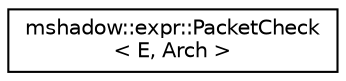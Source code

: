 digraph "Graphical Class Hierarchy"
{
 // LATEX_PDF_SIZE
  edge [fontname="Helvetica",fontsize="10",labelfontname="Helvetica",labelfontsize="10"];
  node [fontname="Helvetica",fontsize="10",shape=record];
  rankdir="LR";
  Node0 [label="mshadow::expr::PacketCheck\l\< E, Arch \>",height=0.2,width=0.4,color="black", fillcolor="white", style="filled",URL="$structmshadow_1_1expr_1_1PacketCheck.html",tooltip="static check packet enable"];
}
